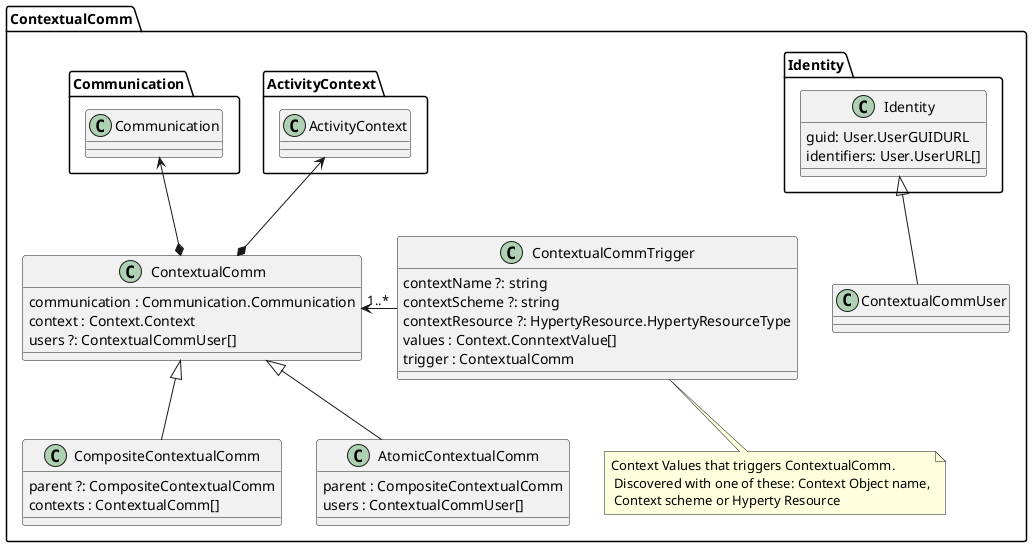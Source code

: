 @startuml "contextual-communication-design.png"

Package ContextualComm {

	class ContextualComm {
	communication : Communication.Communication
	context : Context.Context
	users ?: ContextualCommUser[]
	}

	class ContextualCommTrigger {
	contextName ?: string
	contextScheme ?: string
	contextResource ?: HypertyResource.HypertyResourceType
	values : Context.ConntextValue[]
	trigger : ContextualComm
	}

	note bottom : Context Values that triggers ContextualComm.\n Discovered with one of these: Context Object name,\n Context scheme or Hyperty Resource

	class CompositeContextualComm {
	}

	class AtomicContextualComm {
	parent : CompositeContextualComm
	users : ContextualCommUser[]
	}

	class CompositeContextualComm {
	parent ?: CompositeContextualComm
	contexts : ContextualComm[]
	}

	class ContextualCommUser {
	}

	class Identity.Identity {
	 guid: User.UserGUIDURL
	 identifiers: User.UserURL[]
	}

 ContextualComm <-right- "1..*" ContextualCommTrigger

	ContextualComm *-up-> ActivityContext.ActivityContext

	ContextualComm *-up-> Communication.Communication

	ContextualCommUser -up-|> Identity.Identity

	CompositeContextualComm -up-|> ContextualComm

	AtomicContextualComm -up-|> ContextualComm
}

@enduml
